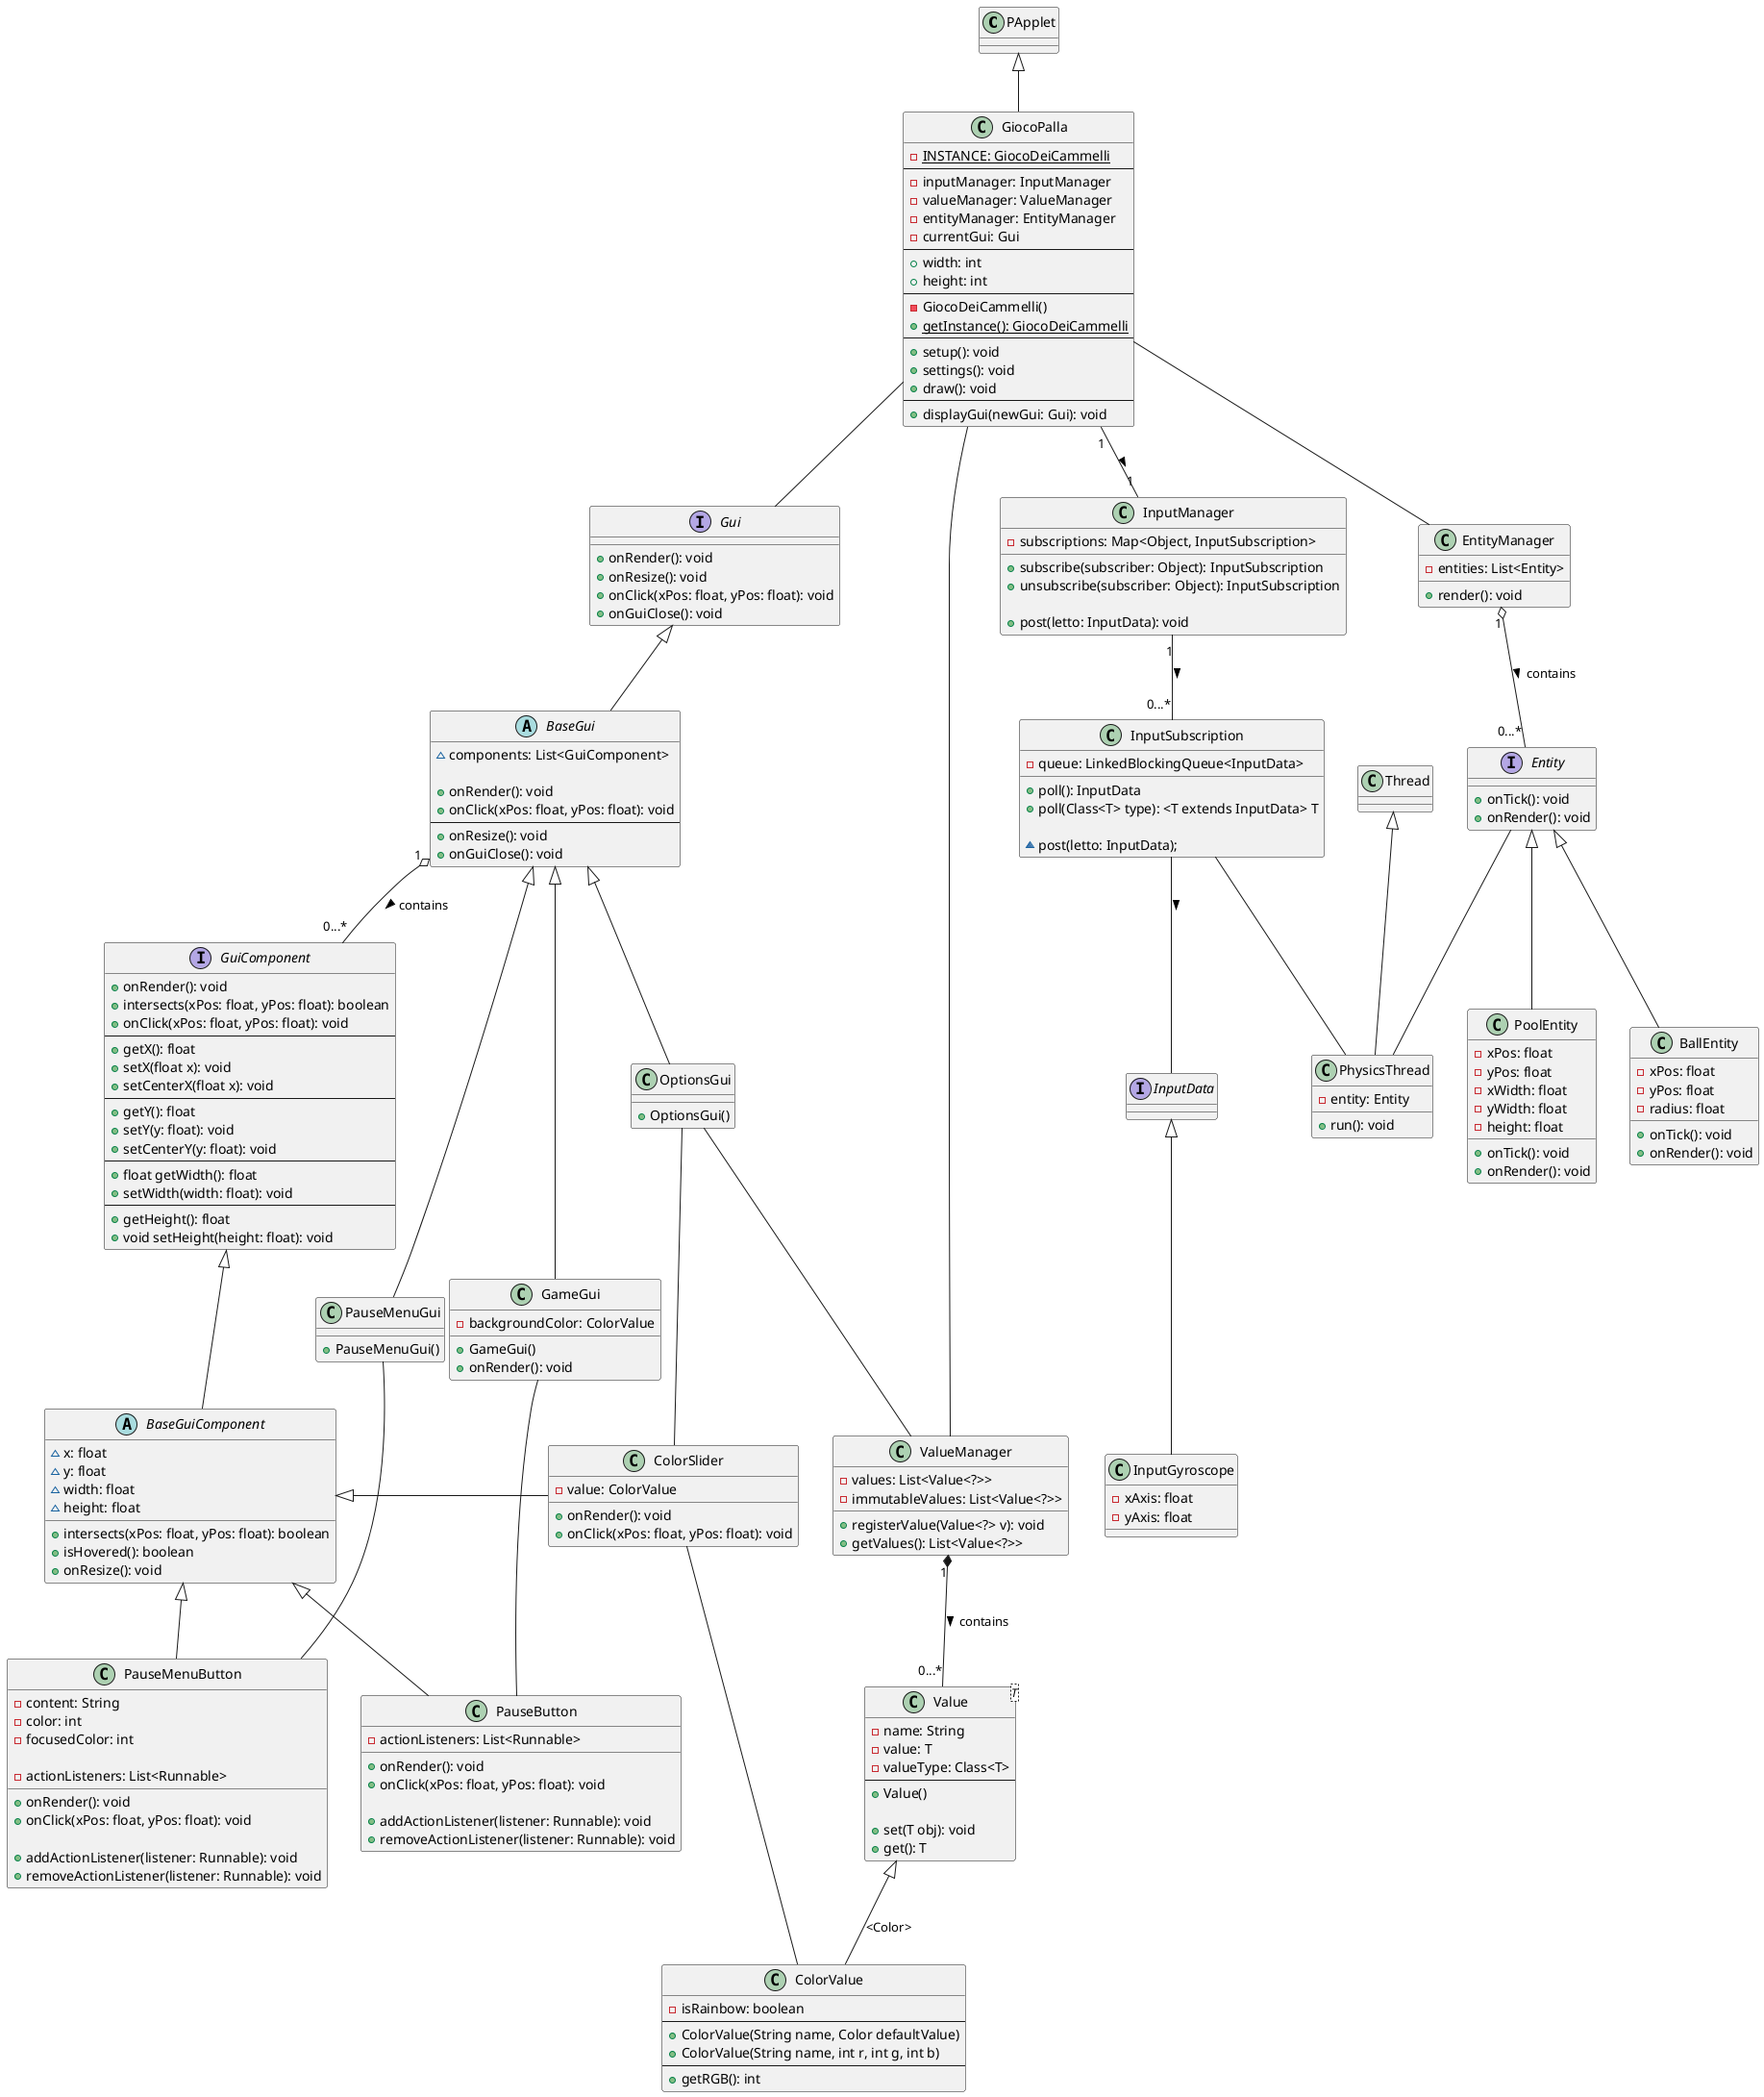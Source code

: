 @startuml GiocoPalla

PApplet <|-- GiocoPalla

class GiocoPalla {
    -{static} INSTANCE: GiocoDeiCammelli
    --
    -inputManager: InputManager
    -valueManager: ValueManager
    -entityManager: EntityManager
    -currentGui: Gui
    --
    'Ereditato da PApplet
    +width: int
    'Ereditato da PApplet
    +height: int
    --
    -GiocoDeiCammelli()
    +{static} getInstance(): GiocoDeiCammelli
    --
    'Effettua il setup della finestra di processing ed
    'inizializza gli attributi della classe
    +setup(): void
    'Setta la dimensione della finestra
    +settings(): void
    'Disegna la finestra di gioco (gui) corrente
    +draw(): void
    --
    'Cambia la finestra di gioco (gui) visualizzata
    +displayGui(newGui: Gui): void
}

GiocoPalla"1" -- "1"InputManager: >

class InputManager {
    -subscriptions: Map<Object, InputSubscription>

    +subscribe(subscriber: Object): InputSubscription
    +unsubscribe(subscriber: Object): InputSubscription

    +post(letto: InputData): void
}

InputManager"1" -- "0...*"InputSubscription: >

class InputSubscription {
    -queue: LinkedBlockingQueue<InputData>

    +poll(): InputData
    +poll(Class<T> type): <T extends InputData> T

    ~post(letto: InputData);
}

InputSubscription -- InputData: >

interface InputData {
}

class InputGyroscope {
    -xAxis: float
    -yAxis: float
}

InputData <|--  InputGyroscope

GiocoPalla -- Gui

'Interfaccia di base che rappresenta una schermata del gioco
'(ex. schermata di gioco, menu principale, menu delle opzioni, etc.)
interface Gui {
    'Disegna la Gui
    +onRender(): void
    'Chiamato quando la finestra cambia dimensioni
    +onResize(): void
    'Clicka la gui alle coordinate date
    +onClick(xPos: float, yPos: float): void
    'Chiamato quando la gui viene chiusa (perchè cambiata con un'altra)
    +onGuiClose(): void
}

Gui <|-- BaseGui

'Implementazione di base della Gui con implementazioni dei metodi e
'attributi che sono comuni a gran parte delle gui
abstract class BaseGui {
    'Componenti che compongono questa gui
    ~components: List<GuiComponent>

    'Disegna i componenti della gui
    +onRender(): void
    'Si occupa di determinare quale elemento della gui sia stato clickato
    'e richiama il relativo metodo
    +onClick(xPos: float, yPos: float): void
    --
    'Metodi vuoti implementati solo per evitare di doverlo
    'poi fare per ogni classe che estende questa
    +onResize(): void
    +onGuiClose(): void
}

BaseGui"1" o-- "0...*"GuiComponent: contains >

'Interfaccia di base per ogni classe che rappresenta un elemento della gui
'(ex. bottone, label, textbox, etc)
interface GuiComponent {
    +onRender(): void
    +intersects(xPos: float, yPos: float): boolean
    +onClick(xPos: float, yPos: float): void
    --
    +getX(): float
    +setX(float x): void
    +setCenterX(float x): void
    --
    +getY(): float
    +setY(y: float): void
    +setCenterY(y: float): void
    --
    +float getWidth(): float
    +setWidth(width: float): void
    --
    +getHeight(): float
    +void setHeight(height: float): void
}

GuiComponent <|-- BaseGuiComponent

'Implementazione di base della Gui con implementazioni dei metodi e
'attributi che sono comuni a gran parte dei componenti
abstract class BaseGuiComponent {
    ~x: float
    ~y: float
    ~width: float
    ~height: float

    'Determina se il componente occupa la posizione data
    +intersects(xPos: float, yPos: float): boolean
    +isHovered(): boolean
    +onResize(): void
}

BaseGui <|-- GameGui

'Schermata di gioco, in cui si svolge il gioco vero e proprio
class GameGui {
    -backgroundColor: ColorValue
    'Inizializza il bottone per mettere il gioco in pausa
    +GameGui()
    'Disegna il gioco e i componenti della gui
    +onRender(): void
}

GiocoPalla -- EntityManager

class EntityManager {
    -entities: List<Entity>

    +render(): void
}

EntityManager"1" o-- "0...*"Entity: contains >

interface Entity {
    'Gestisce la fisica dell'entità
    +onTick(): void
    'Disegna l'entità
    +onRender(): void
}

Thread <|-- PhysicsThread
Entity -- PhysicsThread
InputSubscription -- PhysicsThread

class PhysicsThread {
    -entity: Entity

    +run(): void
}

Entity <|-- BallEntity

class BallEntity {
    -xPos: float
    -yPos: float
    -radius: float

    'Muove la palla
    +onTick(): void
    'Disegna la palla
    +onRender(): void
}

Entity <|-- PoolEntity

'TODO: figure out how to do this
class PoolEntity {
    -xPos: float
    -yPos: float
    -xWidth: float
    -yWidth: float
    -height: float

    +onTick(): void
    +onRender(): void
}

BaseGui <|-- PauseMenuGui

'Gui che viene mostrata quando il gioco viene messo in pausa
class PauseMenuGui {
    'Inizializza i 3 bottoni per mettere riprendere il gioco,
    'aprire le opzioni e chiudere il gioco
    +PauseMenuGui()
}

PauseMenuGui -- PauseMenuButton
BaseGuiComponent <|-- PauseMenuButton

class PauseMenuButton {
    -content: String
    -color: int
    -focusedColor: int

    -actionListeners: List<Runnable>

    'Disegna il bottone
    +onRender(): void
    'Richiama i listener
    +onClick(xPos: float, yPos: float): void

    +addActionListener(listener: Runnable): void
    +removeActionListener(listener: Runnable): void
}

GameGui -- PauseButton
BaseGuiComponent <|-- PauseButton

class PauseButton {
    -actionListeners: List<Runnable>

    'Disegna il bottone
    +onRender(): void
    'Richiama i listener
    +onClick(xPos: float, yPos: float): void

    +addActionListener(listener: Runnable): void
    +removeActionListener(listener: Runnable): void
}

GiocoPalla -- ValueManager

class ValueManager {
    -values: List<Value<?>>
    -immutableValues: List<Value<?>>

    +registerValue(Value<?> v): void
    +getValues(): List<Value<?>>
}

ValueManager"1" *-- "0...*"Value: contains >

class Value<T> {
    -name: String
    -value: T
    -valueType: Class<T>
    --
    +Value()

    +set(T obj): void
    +get(): T
}

Value <|-- ColorValue: <Color>

class ColorValue {
    -isRainbow: boolean
    --
    +ColorValue(String name, Color defaultValue)
    +ColorValue(String name, int r, int g, int b)
    --
    +getRGB(): int
}

BaseGuiComponent <|- ColorSlider
ColorSlider -- ColorValue

class ColorSlider {
    -value: ColorValue

    'Disegna il bottone
    +onRender(): void
    'Setta il valore corretto al value
    +onClick(xPos: float, yPos: float): void
}

BaseGui <|-- OptionsGui

OptionsGui -- ValueManager
OptionsGui -- ColorSlider

class OptionsGui {
    'Inizializza i componenti per modificare le opzioni
    +OptionsGui()
}

@enduml
